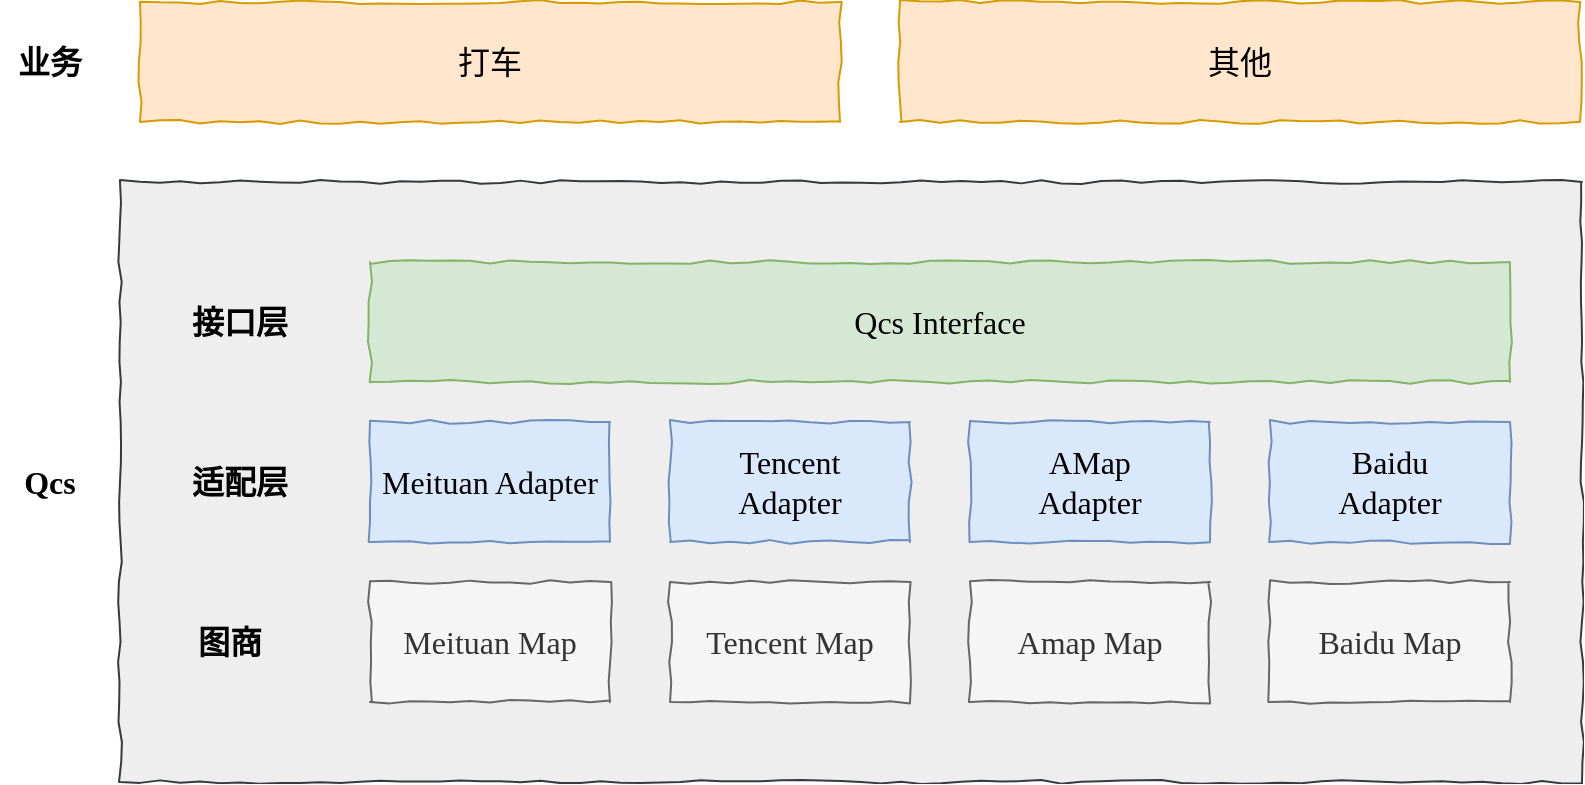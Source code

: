 <mxfile version="14.7.6" type="github">
  <diagram id="Is7nYFCBdMyNHaLq8IZW" name="第 1 页">
    <mxGraphModel dx="946" dy="646" grid="1" gridSize="10" guides="1" tooltips="1" connect="1" arrows="1" fold="1" page="1" pageScale="1" pageWidth="827" pageHeight="1169" math="0" shadow="0">
      <root>
        <mxCell id="0" />
        <mxCell id="1" parent="0" />
        <mxCell id="1ueHQHKciYsmYRuD5N_B-18" value="" style="rounded=0;whiteSpace=wrap;html=1;comic=1;fontFamily=Comic Sans MS;fontSize=16;fillColor=#eeeeee;strokeColor=#36393d;" parent="1" vertex="1">
          <mxGeometry x="80" y="240" width="731" height="300" as="geometry" />
        </mxCell>
        <mxCell id="1ueHQHKciYsmYRuD5N_B-19" value="Meituan Map" style="rounded=0;whiteSpace=wrap;html=1;comic=1;fillColor=#f5f5f5;strokeColor=#666666;fontColor=#333333;fontSize=16;fontFamily=Comic Sans MS;" parent="1" vertex="1">
          <mxGeometry x="205" y="440" width="120" height="60" as="geometry" />
        </mxCell>
        <mxCell id="1ueHQHKciYsmYRuD5N_B-20" value="Tencent Map" style="rounded=0;whiteSpace=wrap;html=1;comic=1;fillColor=#f5f5f5;strokeColor=#666666;fontColor=#333333;fontSize=16;fontFamily=Comic Sans MS;" parent="1" vertex="1">
          <mxGeometry x="355" y="440" width="120" height="60" as="geometry" />
        </mxCell>
        <mxCell id="1ueHQHKciYsmYRuD5N_B-21" value="Amap Map" style="rounded=0;whiteSpace=wrap;html=1;comic=1;fillColor=#f5f5f5;strokeColor=#666666;fontColor=#333333;fontSize=16;fontFamily=Comic Sans MS;" parent="1" vertex="1">
          <mxGeometry x="505" y="440" width="120" height="60" as="geometry" />
        </mxCell>
        <mxCell id="1ueHQHKciYsmYRuD5N_B-22" value="Baidu Map" style="rounded=0;whiteSpace=wrap;html=1;comic=1;fillColor=#f5f5f5;strokeColor=#666666;fontColor=#333333;fontSize=16;fontFamily=Comic Sans MS;" parent="1" vertex="1">
          <mxGeometry x="655" y="440" width="120" height="60" as="geometry" />
        </mxCell>
        <mxCell id="1ueHQHKciYsmYRuD5N_B-23" value="Meituan Adapter" style="rounded=0;whiteSpace=wrap;html=1;comic=1;fillColor=#dae8fc;strokeColor=#6c8ebf;fontSize=16;fontFamily=Comic Sans MS;" parent="1" vertex="1">
          <mxGeometry x="205" y="360" width="120" height="60" as="geometry" />
        </mxCell>
        <mxCell id="1ueHQHKciYsmYRuD5N_B-24" value="图商" style="text;html=1;strokeColor=none;fillColor=none;align=center;verticalAlign=middle;whiteSpace=wrap;rounded=0;comic=1;fontFamily=Comic Sans MS;fontSize=16;fontStyle=1" parent="1" vertex="1">
          <mxGeometry x="115" y="460" width="40" height="20" as="geometry" />
        </mxCell>
        <mxCell id="1ueHQHKciYsmYRuD5N_B-25" value="Tencent&lt;br&gt;Adapter" style="rounded=0;whiteSpace=wrap;html=1;comic=1;fillColor=#dae8fc;strokeColor=#6c8ebf;fontSize=16;fontFamily=Comic Sans MS;" parent="1" vertex="1">
          <mxGeometry x="355" y="360" width="120" height="60" as="geometry" />
        </mxCell>
        <mxCell id="1ueHQHKciYsmYRuD5N_B-26" value="AMap&lt;br&gt;Adapter" style="rounded=0;whiteSpace=wrap;html=1;comic=1;fillColor=#dae8fc;strokeColor=#6c8ebf;fontSize=16;fontFamily=Comic Sans MS;" parent="1" vertex="1">
          <mxGeometry x="505" y="360" width="120" height="60" as="geometry" />
        </mxCell>
        <mxCell id="1ueHQHKciYsmYRuD5N_B-27" value="Baidu&lt;br&gt;Adapter" style="rounded=0;whiteSpace=wrap;html=1;comic=1;fillColor=#dae8fc;strokeColor=#6c8ebf;fontSize=16;fontFamily=Comic Sans MS;" parent="1" vertex="1">
          <mxGeometry x="655" y="360" width="120" height="60" as="geometry" />
        </mxCell>
        <mxCell id="1ueHQHKciYsmYRuD5N_B-28" value="适配层" style="text;html=1;strokeColor=none;fillColor=none;align=center;verticalAlign=middle;whiteSpace=wrap;rounded=0;comic=1;fontFamily=Comic Sans MS;fontSize=16;fontStyle=1" parent="1" vertex="1">
          <mxGeometry x="115" y="380" width="50" height="20" as="geometry" />
        </mxCell>
        <mxCell id="1ueHQHKciYsmYRuD5N_B-29" value="Qcs Interface" style="rounded=0;whiteSpace=wrap;html=1;comic=1;fillColor=#d5e8d4;strokeColor=#82b366;fontSize=16;fontFamily=Comic Sans MS;" parent="1" vertex="1">
          <mxGeometry x="205" y="280" width="570" height="60" as="geometry" />
        </mxCell>
        <mxCell id="1ueHQHKciYsmYRuD5N_B-30" value="接口层" style="text;html=1;strokeColor=none;fillColor=none;align=center;verticalAlign=middle;whiteSpace=wrap;rounded=0;comic=1;fontFamily=Comic Sans MS;fontSize=16;fontStyle=1" parent="1" vertex="1">
          <mxGeometry x="115" y="300" width="50" height="20" as="geometry" />
        </mxCell>
        <mxCell id="1ueHQHKciYsmYRuD5N_B-31" value="打车" style="rounded=0;whiteSpace=wrap;html=1;comic=1;fillColor=#ffe6cc;strokeColor=#d79b00;fontSize=16;fontFamily=Comic Sans MS;" parent="1" vertex="1">
          <mxGeometry x="90" y="150" width="350" height="60" as="geometry" />
        </mxCell>
        <mxCell id="1ueHQHKciYsmYRuD5N_B-32" value="业务" style="text;html=1;strokeColor=none;fillColor=none;align=center;verticalAlign=middle;whiteSpace=wrap;rounded=0;comic=1;fontFamily=Comic Sans MS;fontSize=16;fontStyle=1" parent="1" vertex="1">
          <mxGeometry x="20" y="170" width="50" height="20" as="geometry" />
        </mxCell>
        <mxCell id="1ueHQHKciYsmYRuD5N_B-33" value="其他" style="rounded=0;whiteSpace=wrap;html=1;comic=1;fillColor=#ffe6cc;strokeColor=#d79b00;fontSize=16;fontFamily=Comic Sans MS;" parent="1" vertex="1">
          <mxGeometry x="470" y="150" width="340" height="60" as="geometry" />
        </mxCell>
        <mxCell id="1ueHQHKciYsmYRuD5N_B-34" value="Qcs" style="text;html=1;strokeColor=none;fillColor=none;align=center;verticalAlign=middle;whiteSpace=wrap;rounded=0;comic=1;fontFamily=Comic Sans MS;fontSize=16;fontStyle=1" parent="1" vertex="1">
          <mxGeometry x="20" y="380" width="50" height="20" as="geometry" />
        </mxCell>
      </root>
    </mxGraphModel>
  </diagram>
</mxfile>
